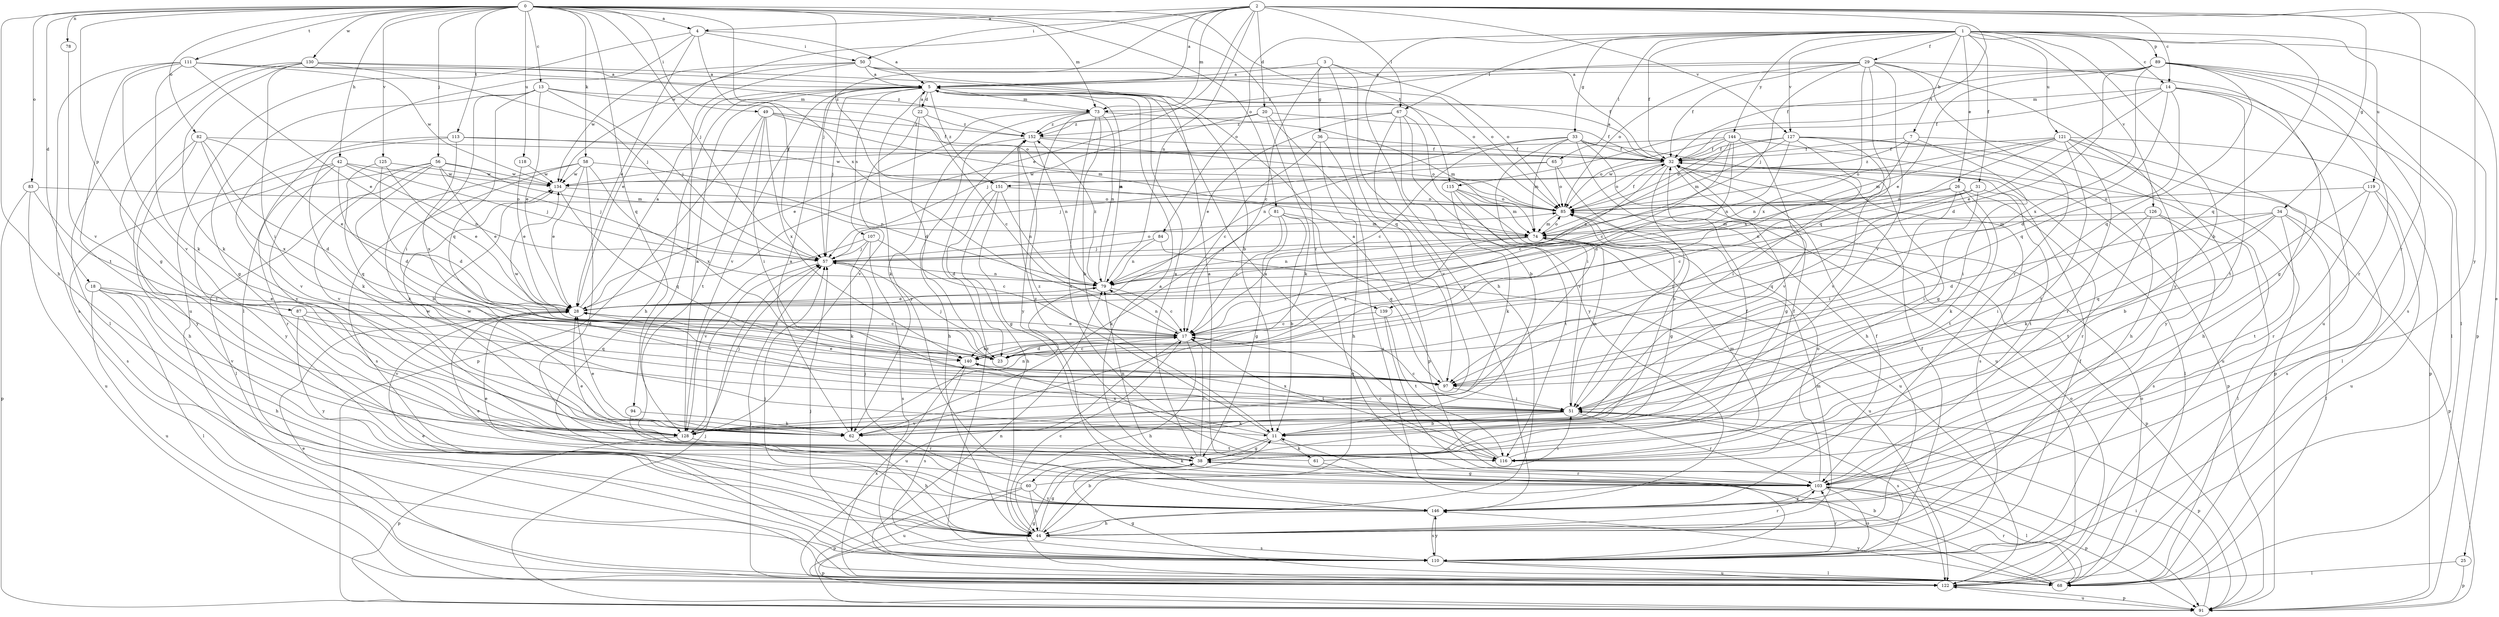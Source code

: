 strict digraph  {
0;
1;
2;
3;
4;
5;
7;
11;
13;
14;
17;
18;
20;
22;
23;
25;
26;
28;
29;
31;
32;
33;
34;
36;
38;
42;
44;
49;
50;
51;
56;
57;
58;
60;
61;
62;
65;
67;
68;
73;
74;
78;
79;
81;
82;
83;
84;
85;
87;
89;
91;
94;
97;
103;
107;
110;
111;
113;
115;
116;
118;
119;
121;
122;
125;
126;
127;
128;
130;
134;
139;
140;
144;
146;
151;
152;
0 -> 4  [label=a];
0 -> 13  [label=c];
0 -> 18  [label=d];
0 -> 42  [label=h];
0 -> 44  [label=h];
0 -> 49  [label=i];
0 -> 56  [label=j];
0 -> 57  [label=j];
0 -> 58  [label=k];
0 -> 73  [label=m];
0 -> 78  [label=n];
0 -> 81  [label=o];
0 -> 82  [label=o];
0 -> 83  [label=o];
0 -> 87  [label=p];
0 -> 94  [label=q];
0 -> 103  [label=r];
0 -> 111  [label=t];
0 -> 113  [label=t];
0 -> 115  [label=t];
0 -> 118  [label=u];
0 -> 125  [label=v];
0 -> 130  [label=w];
0 -> 139  [label=x];
0 -> 151  [label=z];
1 -> 7  [label=b];
1 -> 11  [label=b];
1 -> 14  [label=c];
1 -> 25  [label=e];
1 -> 26  [label=e];
1 -> 29  [label=f];
1 -> 31  [label=f];
1 -> 32  [label=f];
1 -> 33  [label=g];
1 -> 44  [label=h];
1 -> 65  [label=l];
1 -> 67  [label=l];
1 -> 84  [label=o];
1 -> 89  [label=p];
1 -> 97  [label=q];
1 -> 119  [label=u];
1 -> 121  [label=u];
1 -> 126  [label=v];
1 -> 127  [label=v];
1 -> 144  [label=y];
2 -> 4  [label=a];
2 -> 5  [label=a];
2 -> 14  [label=c];
2 -> 20  [label=d];
2 -> 28  [label=e];
2 -> 34  [label=g];
2 -> 50  [label=i];
2 -> 57  [label=j];
2 -> 67  [label=l];
2 -> 73  [label=m];
2 -> 79  [label=n];
2 -> 103  [label=r];
2 -> 115  [label=t];
2 -> 127  [label=v];
2 -> 134  [label=w];
2 -> 146  [label=y];
3 -> 5  [label=a];
3 -> 17  [label=c];
3 -> 36  [label=g];
3 -> 85  [label=o];
3 -> 97  [label=q];
3 -> 146  [label=y];
4 -> 5  [label=a];
4 -> 28  [label=e];
4 -> 50  [label=i];
4 -> 57  [label=j];
4 -> 68  [label=l];
4 -> 122  [label=u];
5 -> 22  [label=d];
5 -> 44  [label=h];
5 -> 57  [label=j];
5 -> 73  [label=m];
5 -> 107  [label=s];
5 -> 128  [label=v];
5 -> 146  [label=y];
5 -> 151  [label=z];
7 -> 32  [label=f];
7 -> 51  [label=i];
7 -> 68  [label=l];
7 -> 139  [label=x];
7 -> 151  [label=z];
11 -> 38  [label=g];
11 -> 60  [label=k];
11 -> 61  [label=k];
11 -> 140  [label=x];
11 -> 152  [label=z];
13 -> 28  [label=e];
13 -> 38  [label=g];
13 -> 51  [label=i];
13 -> 57  [label=j];
13 -> 73  [label=m];
13 -> 85  [label=o];
13 -> 97  [label=q];
14 -> 23  [label=d];
14 -> 28  [label=e];
14 -> 32  [label=f];
14 -> 38  [label=g];
14 -> 68  [label=l];
14 -> 73  [label=m];
14 -> 97  [label=q];
14 -> 116  [label=t];
17 -> 23  [label=d];
17 -> 28  [label=e];
17 -> 44  [label=h];
17 -> 79  [label=n];
17 -> 116  [label=t];
17 -> 122  [label=u];
17 -> 140  [label=x];
18 -> 23  [label=d];
18 -> 28  [label=e];
18 -> 44  [label=h];
18 -> 68  [label=l];
18 -> 122  [label=u];
18 -> 128  [label=v];
20 -> 32  [label=f];
20 -> 57  [label=j];
20 -> 62  [label=k];
20 -> 91  [label=p];
20 -> 152  [label=z];
22 -> 5  [label=a];
22 -> 17  [label=c];
22 -> 23  [label=d];
22 -> 128  [label=v];
22 -> 152  [label=z];
23 -> 17  [label=c];
23 -> 57  [label=j];
23 -> 134  [label=w];
25 -> 68  [label=l];
25 -> 91  [label=p];
26 -> 17  [label=c];
26 -> 51  [label=i];
26 -> 62  [label=k];
26 -> 85  [label=o];
26 -> 103  [label=r];
26 -> 116  [label=t];
28 -> 5  [label=a];
28 -> 17  [label=c];
29 -> 5  [label=a];
29 -> 32  [label=f];
29 -> 57  [label=j];
29 -> 85  [label=o];
29 -> 97  [label=q];
29 -> 103  [label=r];
29 -> 122  [label=u];
29 -> 128  [label=v];
29 -> 140  [label=x];
29 -> 146  [label=y];
29 -> 152  [label=z];
31 -> 51  [label=i];
31 -> 79  [label=n];
31 -> 85  [label=o];
31 -> 97  [label=q];
31 -> 116  [label=t];
32 -> 5  [label=a];
32 -> 17  [label=c];
32 -> 38  [label=g];
32 -> 51  [label=i];
32 -> 68  [label=l];
32 -> 85  [label=o];
32 -> 91  [label=p];
32 -> 110  [label=s];
32 -> 134  [label=w];
33 -> 17  [label=c];
33 -> 32  [label=f];
33 -> 38  [label=g];
33 -> 44  [label=h];
33 -> 74  [label=m];
33 -> 79  [label=n];
33 -> 122  [label=u];
33 -> 128  [label=v];
34 -> 23  [label=d];
34 -> 62  [label=k];
34 -> 68  [label=l];
34 -> 74  [label=m];
34 -> 91  [label=p];
34 -> 97  [label=q];
34 -> 116  [label=t];
36 -> 17  [label=c];
36 -> 32  [label=f];
36 -> 44  [label=h];
36 -> 110  [label=s];
38 -> 5  [label=a];
38 -> 17  [label=c];
38 -> 28  [label=e];
38 -> 32  [label=f];
38 -> 79  [label=n];
38 -> 103  [label=r];
42 -> 23  [label=d];
42 -> 57  [label=j];
42 -> 79  [label=n];
42 -> 110  [label=s];
42 -> 128  [label=v];
42 -> 134  [label=w];
42 -> 146  [label=y];
44 -> 11  [label=b];
44 -> 17  [label=c];
44 -> 32  [label=f];
44 -> 38  [label=g];
44 -> 57  [label=j];
44 -> 74  [label=m];
44 -> 91  [label=p];
44 -> 103  [label=r];
44 -> 110  [label=s];
49 -> 32  [label=f];
49 -> 51  [label=i];
49 -> 74  [label=m];
49 -> 91  [label=p];
49 -> 116  [label=t];
49 -> 140  [label=x];
49 -> 152  [label=z];
50 -> 5  [label=a];
50 -> 11  [label=b];
50 -> 28  [label=e];
50 -> 32  [label=f];
50 -> 85  [label=o];
50 -> 128  [label=v];
50 -> 134  [label=w];
51 -> 11  [label=b];
51 -> 17  [label=c];
51 -> 62  [label=k];
51 -> 74  [label=m];
51 -> 91  [label=p];
51 -> 103  [label=r];
51 -> 110  [label=s];
51 -> 128  [label=v];
51 -> 140  [label=x];
56 -> 11  [label=b];
56 -> 28  [label=e];
56 -> 57  [label=j];
56 -> 68  [label=l];
56 -> 74  [label=m];
56 -> 103  [label=r];
56 -> 128  [label=v];
56 -> 134  [label=w];
57 -> 79  [label=n];
57 -> 85  [label=o];
57 -> 128  [label=v];
58 -> 28  [label=e];
58 -> 62  [label=k];
58 -> 79  [label=n];
58 -> 103  [label=r];
58 -> 110  [label=s];
58 -> 134  [label=w];
58 -> 140  [label=x];
60 -> 44  [label=h];
60 -> 51  [label=i];
60 -> 57  [label=j];
60 -> 91  [label=p];
60 -> 122  [label=u];
60 -> 146  [label=y];
61 -> 5  [label=a];
61 -> 32  [label=f];
61 -> 68  [label=l];
62 -> 5  [label=a];
62 -> 28  [label=e];
62 -> 44  [label=h];
62 -> 79  [label=n];
62 -> 134  [label=w];
65 -> 11  [label=b];
65 -> 57  [label=j];
65 -> 85  [label=o];
65 -> 134  [label=w];
67 -> 11  [label=b];
67 -> 28  [label=e];
67 -> 51  [label=i];
67 -> 128  [label=v];
67 -> 146  [label=y];
67 -> 152  [label=z];
68 -> 11  [label=b];
68 -> 38  [label=g];
68 -> 79  [label=n];
68 -> 85  [label=o];
68 -> 103  [label=r];
68 -> 140  [label=x];
68 -> 146  [label=y];
73 -> 11  [label=b];
73 -> 28  [label=e];
73 -> 62  [label=k];
73 -> 74  [label=m];
73 -> 79  [label=n];
73 -> 116  [label=t];
73 -> 146  [label=y];
73 -> 152  [label=z];
74 -> 57  [label=j];
74 -> 79  [label=n];
74 -> 85  [label=o];
74 -> 91  [label=p];
74 -> 140  [label=x];
78 -> 128  [label=v];
79 -> 5  [label=a];
79 -> 17  [label=c];
79 -> 28  [label=e];
79 -> 152  [label=z];
81 -> 11  [label=b];
81 -> 17  [label=c];
81 -> 38  [label=g];
81 -> 62  [label=k];
81 -> 74  [label=m];
81 -> 97  [label=q];
82 -> 23  [label=d];
82 -> 28  [label=e];
82 -> 32  [label=f];
82 -> 44  [label=h];
82 -> 140  [label=x];
82 -> 146  [label=y];
83 -> 51  [label=i];
83 -> 85  [label=o];
83 -> 91  [label=p];
83 -> 122  [label=u];
84 -> 57  [label=j];
84 -> 79  [label=n];
84 -> 122  [label=u];
85 -> 32  [label=f];
85 -> 38  [label=g];
85 -> 74  [label=m];
87 -> 17  [label=c];
87 -> 97  [label=q];
87 -> 128  [label=v];
87 -> 146  [label=y];
89 -> 5  [label=a];
89 -> 23  [label=d];
89 -> 28  [label=e];
89 -> 32  [label=f];
89 -> 68  [label=l];
89 -> 91  [label=p];
89 -> 97  [label=q];
89 -> 103  [label=r];
89 -> 110  [label=s];
89 -> 140  [label=x];
91 -> 51  [label=i];
91 -> 57  [label=j];
91 -> 122  [label=u];
94 -> 62  [label=k];
94 -> 103  [label=r];
97 -> 5  [label=a];
97 -> 28  [label=e];
97 -> 51  [label=i];
103 -> 5  [label=a];
103 -> 28  [label=e];
103 -> 38  [label=g];
103 -> 68  [label=l];
103 -> 85  [label=o];
103 -> 91  [label=p];
103 -> 110  [label=s];
103 -> 146  [label=y];
107 -> 17  [label=c];
107 -> 57  [label=j];
107 -> 62  [label=k];
107 -> 110  [label=s];
107 -> 128  [label=v];
110 -> 28  [label=e];
110 -> 32  [label=f];
110 -> 57  [label=j];
110 -> 68  [label=l];
110 -> 103  [label=r];
110 -> 122  [label=u];
110 -> 146  [label=y];
110 -> 152  [label=z];
111 -> 5  [label=a];
111 -> 28  [label=e];
111 -> 62  [label=k];
111 -> 110  [label=s];
111 -> 116  [label=t];
111 -> 128  [label=v];
111 -> 134  [label=w];
111 -> 152  [label=z];
113 -> 32  [label=f];
113 -> 62  [label=k];
113 -> 74  [label=m];
113 -> 128  [label=v];
113 -> 140  [label=x];
115 -> 62  [label=k];
115 -> 74  [label=m];
115 -> 85  [label=o];
115 -> 116  [label=t];
115 -> 122  [label=u];
116 -> 5  [label=a];
116 -> 17  [label=c];
116 -> 74  [label=m];
116 -> 152  [label=z];
118 -> 28  [label=e];
118 -> 134  [label=w];
119 -> 11  [label=b];
119 -> 85  [label=o];
119 -> 103  [label=r];
119 -> 110  [label=s];
119 -> 122  [label=u];
121 -> 32  [label=f];
121 -> 44  [label=h];
121 -> 74  [label=m];
121 -> 79  [label=n];
121 -> 85  [label=o];
121 -> 91  [label=p];
121 -> 103  [label=r];
121 -> 116  [label=t];
121 -> 146  [label=y];
122 -> 28  [label=e];
122 -> 38  [label=g];
122 -> 57  [label=j];
122 -> 85  [label=o];
122 -> 91  [label=p];
125 -> 23  [label=d];
125 -> 28  [label=e];
125 -> 97  [label=q];
125 -> 134  [label=w];
126 -> 51  [label=i];
126 -> 68  [label=l];
126 -> 74  [label=m];
126 -> 110  [label=s];
126 -> 116  [label=t];
127 -> 32  [label=f];
127 -> 44  [label=h];
127 -> 51  [label=i];
127 -> 74  [label=m];
127 -> 79  [label=n];
127 -> 85  [label=o];
127 -> 122  [label=u];
127 -> 128  [label=v];
128 -> 5  [label=a];
128 -> 57  [label=j];
128 -> 91  [label=p];
128 -> 116  [label=t];
128 -> 134  [label=w];
130 -> 5  [label=a];
130 -> 38  [label=g];
130 -> 51  [label=i];
130 -> 57  [label=j];
130 -> 62  [label=k];
130 -> 68  [label=l];
130 -> 85  [label=o];
134 -> 85  [label=o];
134 -> 97  [label=q];
139 -> 17  [label=c];
139 -> 116  [label=t];
139 -> 122  [label=u];
140 -> 97  [label=q];
140 -> 110  [label=s];
144 -> 17  [label=c];
144 -> 23  [label=d];
144 -> 28  [label=e];
144 -> 32  [label=f];
144 -> 85  [label=o];
144 -> 91  [label=p];
144 -> 128  [label=v];
144 -> 134  [label=w];
146 -> 28  [label=e];
146 -> 32  [label=f];
146 -> 44  [label=h];
146 -> 110  [label=s];
151 -> 23  [label=d];
151 -> 38  [label=g];
151 -> 44  [label=h];
151 -> 79  [label=n];
151 -> 85  [label=o];
152 -> 32  [label=f];
152 -> 44  [label=h];
152 -> 79  [label=n];
152 -> 85  [label=o];
}
